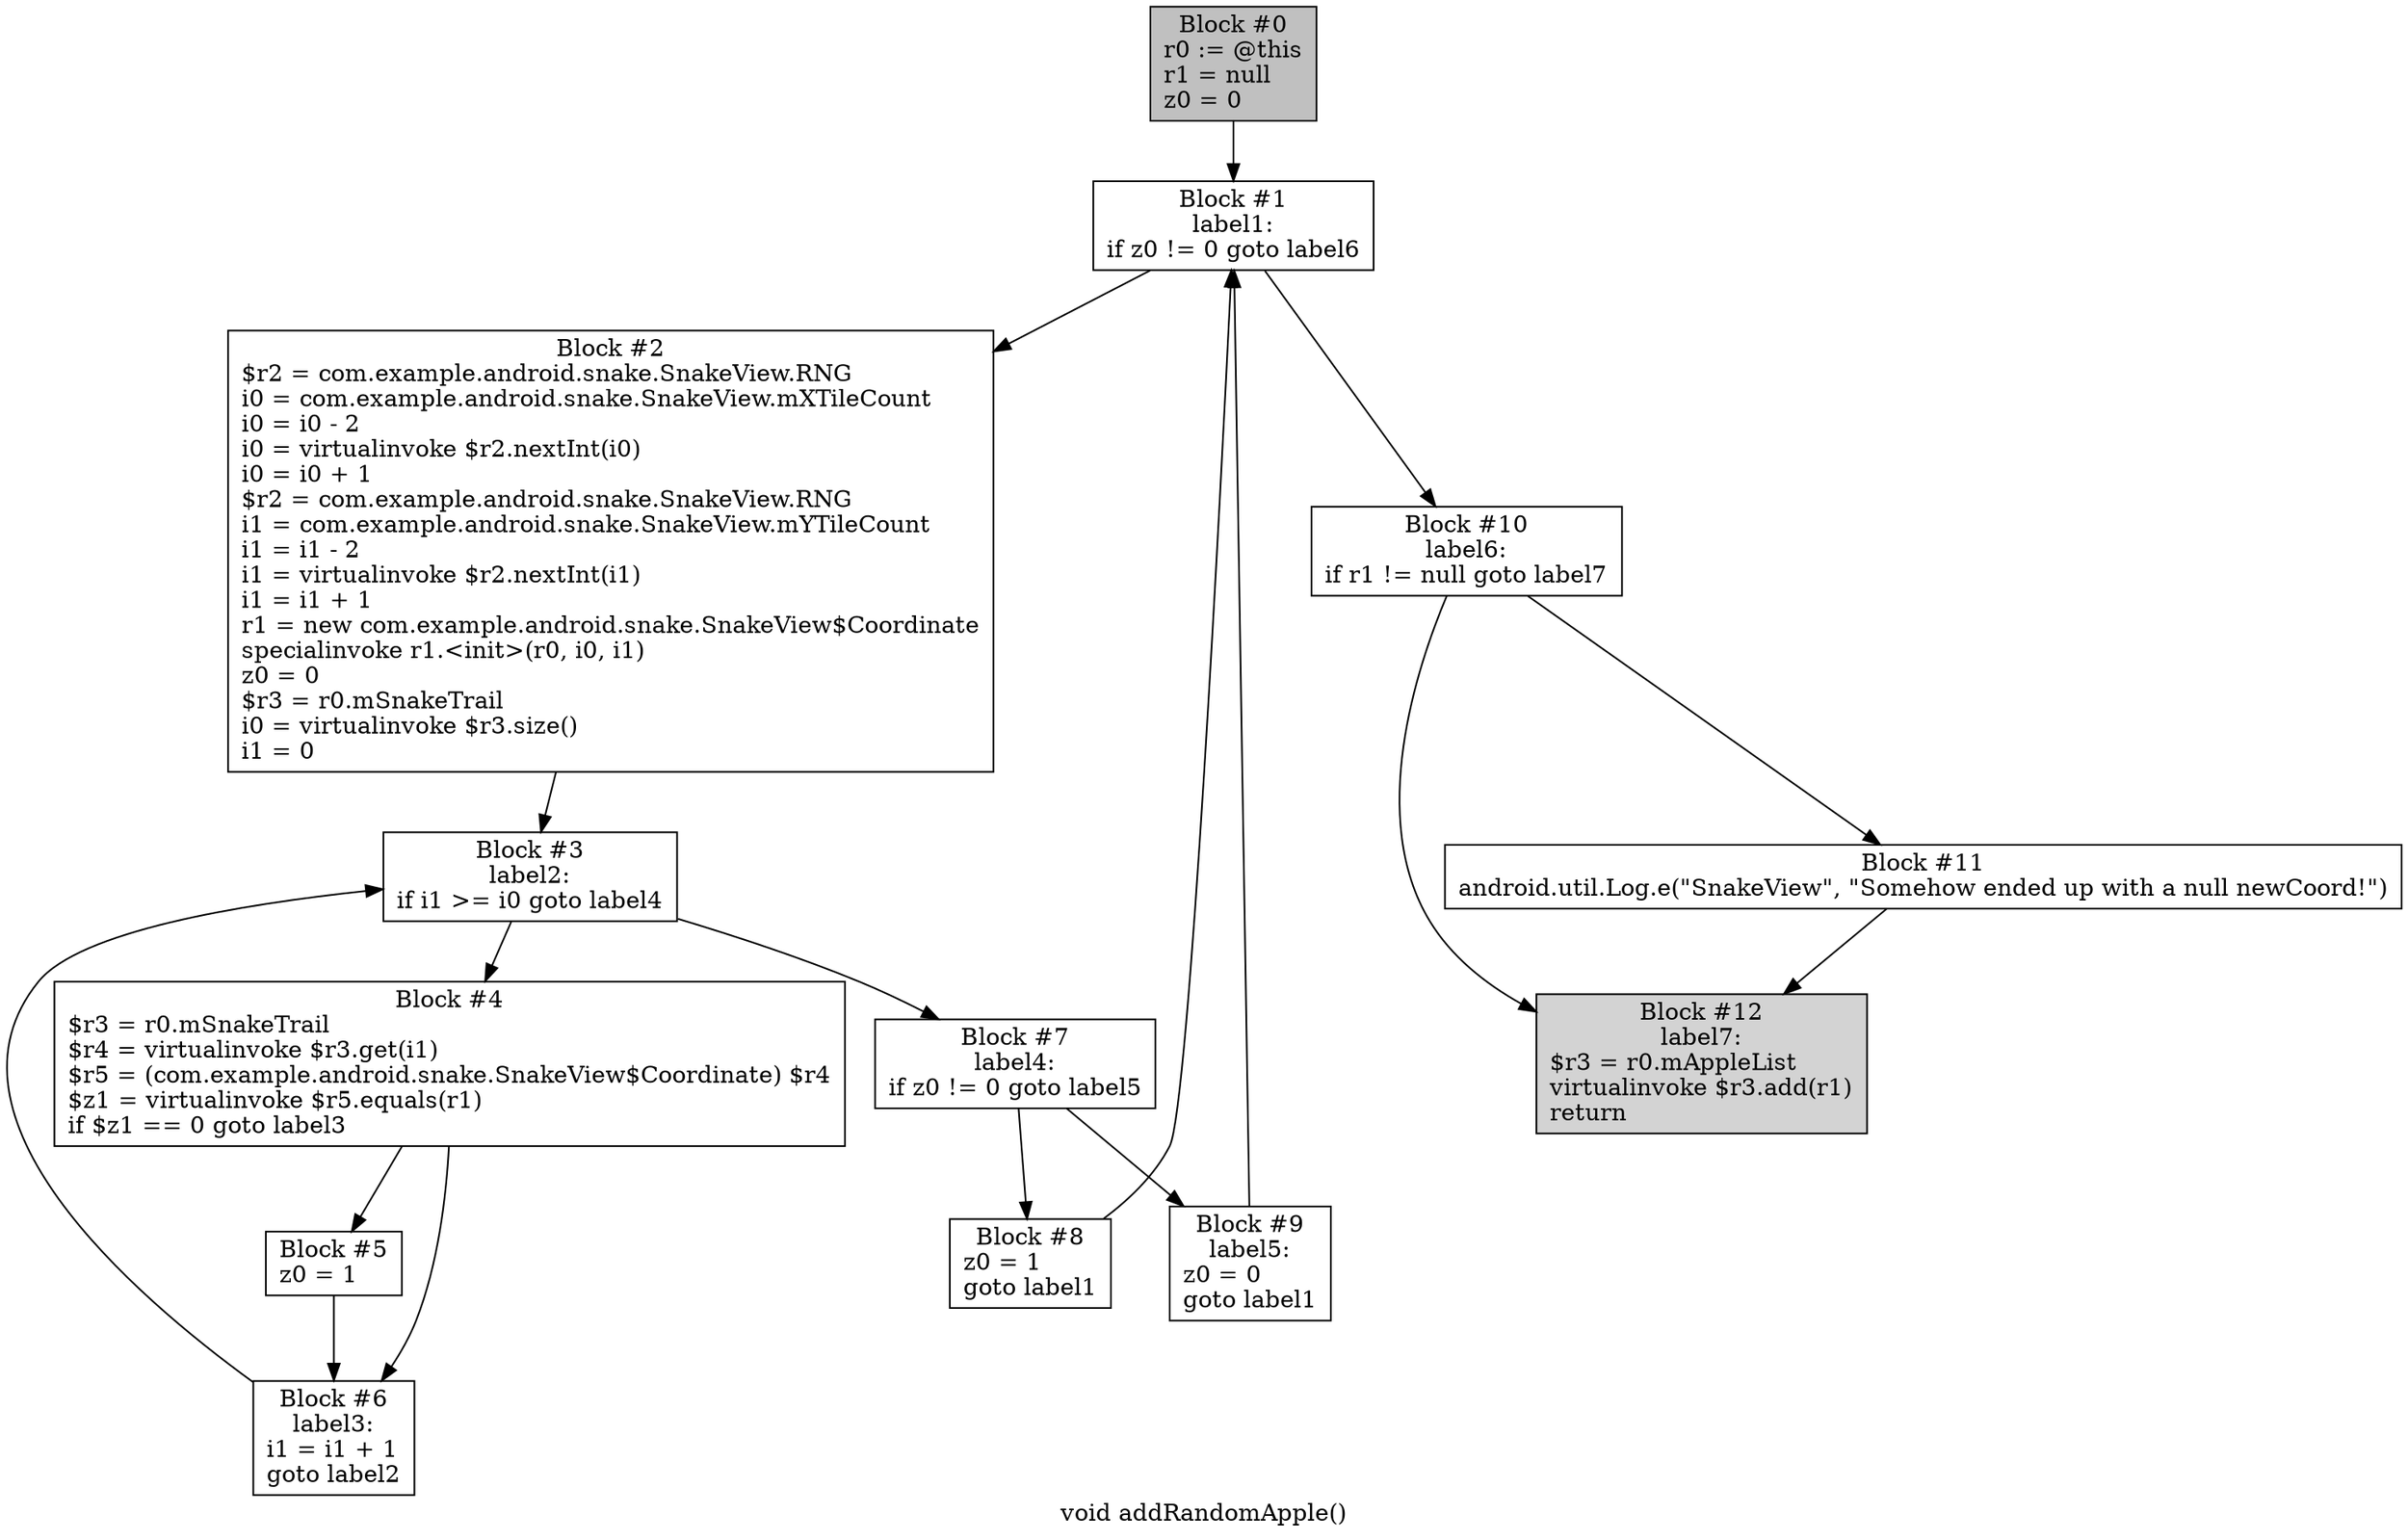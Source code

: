 digraph "void addRandomApple()" {
label = "void addRandomApple()";
node [shape = box];
"0" [style = filled,fillcolor = gray,label = "Block #0\nr0 := @this\lr1 = null\lz0 = 0\l",];
"1" [label = "Block #1\nlabel1:\nif z0 != 0 goto label6\l",];
"0" -> "1";
"2" [label = "Block #2\n$r2 = com.example.android.snake.SnakeView.RNG\li0 = com.example.android.snake.SnakeView.mXTileCount\li0 = i0 - 2\li0 = virtualinvoke $r2.nextInt(i0)\li0 = i0 + 1\l$r2 = com.example.android.snake.SnakeView.RNG\li1 = com.example.android.snake.SnakeView.mYTileCount\li1 = i1 - 2\li1 = virtualinvoke $r2.nextInt(i1)\li1 = i1 + 1\lr1 = new com.example.android.snake.SnakeView$Coordinate\lspecialinvoke r1.<init>(r0, i0, i1)\lz0 = 0\l$r3 = r0.mSnakeTrail\li0 = virtualinvoke $r3.size()\li1 = 0\l",];
"1" -> "2";
"10" [label = "Block #10\nlabel6:\nif r1 != null goto label7\l",];
"1" -> "10";
"3" [label = "Block #3\nlabel2:\nif i1 >= i0 goto label4\l",];
"2" -> "3";
"4" [label = "Block #4\n$r3 = r0.mSnakeTrail\l$r4 = virtualinvoke $r3.get(i1)\l$r5 = (com.example.android.snake.SnakeView$Coordinate) $r4\l$z1 = virtualinvoke $r5.equals(r1)\lif $z1 == 0 goto label3\l",];
"3" -> "4";
"7" [label = "Block #7\nlabel4:\nif z0 != 0 goto label5\l",];
"3" -> "7";
"5" [label = "Block #5\nz0 = 1\l",];
"4" -> "5";
"6" [label = "Block #6\nlabel3:\ni1 = i1 + 1\lgoto label2\l",];
"4" -> "6";
"5" -> "6";
"6" -> "3";
"8" [label = "Block #8\nz0 = 1\lgoto label1\l",];
"7" -> "8";
"9" [label = "Block #9\nlabel5:\nz0 = 0\lgoto label1\l",];
"7" -> "9";
"8" -> "1";
"9" -> "1";
"11" [label = "Block #11\nandroid.util.Log.e(\"SnakeView\", \"Somehow ended up with a null newCoord!\")\l",];
"10" -> "11";
"12" [style = filled,fillcolor = lightgray,label ="Block #12\nlabel7:\n$r3 = r0.mAppleList\lvirtualinvoke $r3.add(r1)\lreturn\l",];
"10" -> "12";
"11" ->"12";
}

